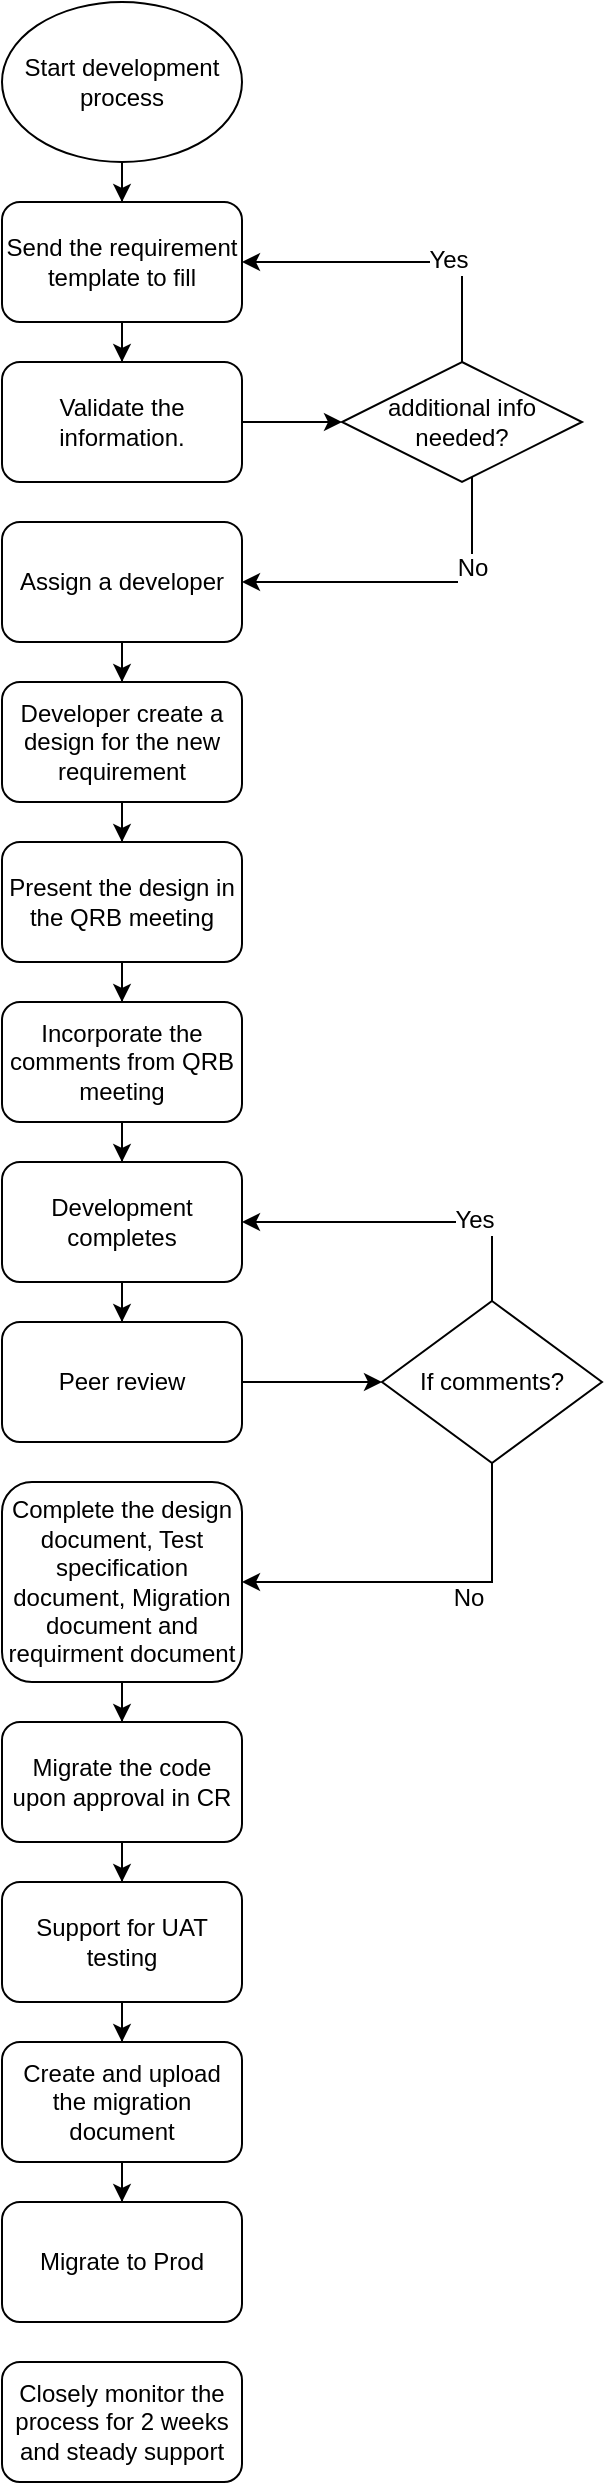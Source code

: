 <mxfile version="12.1.9" type="github" pages="1"><diagram id="2F4Vgn_Qf50d_zcA9LwF" name="Page-1"><mxGraphModel dx="1094" dy="333" grid="1" gridSize="10" guides="1" tooltips="1" connect="1" arrows="1" fold="1" page="1" pageScale="1" pageWidth="850" pageHeight="1100" math="0" shadow="0"><root><mxCell id="0"/><mxCell id="1" parent="0"/><mxCell id="jm8pgSAMJ3ptX99gXtk0-23" value="" style="edgeStyle=orthogonalEdgeStyle;rounded=0;orthogonalLoop=1;jettySize=auto;html=1;" edge="1" parent="1" source="jm8pgSAMJ3ptX99gXtk0-1" target="jm8pgSAMJ3ptX99gXtk0-2"><mxGeometry relative="1" as="geometry"/></mxCell><mxCell id="jm8pgSAMJ3ptX99gXtk0-1" value="Start development process" style="ellipse;whiteSpace=wrap;html=1;" vertex="1" parent="1"><mxGeometry x="320" y="30" width="120" height="80" as="geometry"/></mxCell><mxCell id="jm8pgSAMJ3ptX99gXtk0-29" style="edgeStyle=orthogonalEdgeStyle;rounded=0;orthogonalLoop=1;jettySize=auto;html=1;exitX=0.5;exitY=0;exitDx=0;exitDy=0;entryX=1;entryY=0.5;entryDx=0;entryDy=0;" edge="1" parent="1" source="jm8pgSAMJ3ptX99gXtk0-4" target="jm8pgSAMJ3ptX99gXtk0-2"><mxGeometry relative="1" as="geometry"><mxPoint x="480" y="150" as="sourcePoint"/></mxGeometry></mxCell><mxCell id="jm8pgSAMJ3ptX99gXtk0-33" value="Yes" style="text;html=1;resizable=0;points=[];align=center;verticalAlign=middle;labelBackgroundColor=#ffffff;" vertex="1" connectable="0" parent="jm8pgSAMJ3ptX99gXtk0-29"><mxGeometry x="-0.375" y="7" relative="1" as="geometry"><mxPoint x="-7" y="-8" as="offset"/></mxGeometry></mxCell><mxCell id="jm8pgSAMJ3ptX99gXtk0-31" value="" style="edgeStyle=orthogonalEdgeStyle;rounded=0;orthogonalLoop=1;jettySize=auto;html=1;" edge="1" parent="1" source="jm8pgSAMJ3ptX99gXtk0-2" target="jm8pgSAMJ3ptX99gXtk0-3"><mxGeometry relative="1" as="geometry"/></mxCell><mxCell id="jm8pgSAMJ3ptX99gXtk0-2" value="Send the requirement template to fill" style="rounded=1;whiteSpace=wrap;html=1;" vertex="1" parent="1"><mxGeometry x="320" y="130" width="120" height="60" as="geometry"/></mxCell><mxCell id="jm8pgSAMJ3ptX99gXtk0-3" value="Validate the information." style="rounded=1;whiteSpace=wrap;html=1;" vertex="1" parent="1"><mxGeometry x="320" y="210" width="120" height="60" as="geometry"/></mxCell><mxCell id="jm8pgSAMJ3ptX99gXtk0-30" style="edgeStyle=orthogonalEdgeStyle;rounded=0;orthogonalLoop=1;jettySize=auto;html=1;entryX=0;entryY=0.5;entryDx=0;entryDy=0;exitX=1;exitY=0.5;exitDx=0;exitDy=0;" edge="1" parent="1" source="jm8pgSAMJ3ptX99gXtk0-3" target="jm8pgSAMJ3ptX99gXtk0-4"><mxGeometry relative="1" as="geometry"><mxPoint x="555" y="240" as="targetPoint"/></mxGeometry></mxCell><mxCell id="jm8pgSAMJ3ptX99gXtk0-32" style="edgeStyle=orthogonalEdgeStyle;rounded=0;orthogonalLoop=1;jettySize=auto;html=1;entryX=1;entryY=0.5;entryDx=0;entryDy=0;" edge="1" parent="1" source="jm8pgSAMJ3ptX99gXtk0-4" target="jm8pgSAMJ3ptX99gXtk0-5"><mxGeometry relative="1" as="geometry"><Array as="points"><mxPoint x="555" y="320"/></Array></mxGeometry></mxCell><mxCell id="jm8pgSAMJ3ptX99gXtk0-34" value="No" style="text;html=1;resizable=0;points=[];align=center;verticalAlign=middle;labelBackgroundColor=#ffffff;" vertex="1" connectable="0" parent="jm8pgSAMJ3ptX99gXtk0-32"><mxGeometry x="-0.469" relative="1" as="geometry"><mxPoint y="1" as="offset"/></mxGeometry></mxCell><mxCell id="jm8pgSAMJ3ptX99gXtk0-4" value="&lt;span style=&quot;white-space: normal&quot;&gt;additional info needed?&lt;/span&gt;" style="rhombus;whiteSpace=wrap;html=1;" vertex="1" parent="1"><mxGeometry x="490" y="210" width="120" height="60" as="geometry"/></mxCell><mxCell id="jm8pgSAMJ3ptX99gXtk0-35" value="" style="edgeStyle=orthogonalEdgeStyle;rounded=0;orthogonalLoop=1;jettySize=auto;html=1;" edge="1" parent="1" source="jm8pgSAMJ3ptX99gXtk0-5" target="jm8pgSAMJ3ptX99gXtk0-6"><mxGeometry relative="1" as="geometry"/></mxCell><mxCell id="jm8pgSAMJ3ptX99gXtk0-5" value="Assign a developer" style="rounded=1;whiteSpace=wrap;html=1;" vertex="1" parent="1"><mxGeometry x="320" y="290" width="120" height="60" as="geometry"/></mxCell><mxCell id="jm8pgSAMJ3ptX99gXtk0-36" value="" style="edgeStyle=orthogonalEdgeStyle;rounded=0;orthogonalLoop=1;jettySize=auto;html=1;" edge="1" parent="1" source="jm8pgSAMJ3ptX99gXtk0-6" target="jm8pgSAMJ3ptX99gXtk0-7"><mxGeometry relative="1" as="geometry"/></mxCell><mxCell id="jm8pgSAMJ3ptX99gXtk0-6" value="Developer create a design for the new requirement" style="rounded=1;whiteSpace=wrap;html=1;" vertex="1" parent="1"><mxGeometry x="320" y="370" width="120" height="60" as="geometry"/></mxCell><mxCell id="jm8pgSAMJ3ptX99gXtk0-37" value="" style="edgeStyle=orthogonalEdgeStyle;rounded=0;orthogonalLoop=1;jettySize=auto;html=1;" edge="1" parent="1" source="jm8pgSAMJ3ptX99gXtk0-7" target="jm8pgSAMJ3ptX99gXtk0-8"><mxGeometry relative="1" as="geometry"/></mxCell><mxCell id="jm8pgSAMJ3ptX99gXtk0-7" value="Present the design in the QRB meeting" style="rounded=1;whiteSpace=wrap;html=1;" vertex="1" parent="1"><mxGeometry x="320" y="450" width="120" height="60" as="geometry"/></mxCell><mxCell id="jm8pgSAMJ3ptX99gXtk0-38" value="" style="edgeStyle=orthogonalEdgeStyle;rounded=0;orthogonalLoop=1;jettySize=auto;html=1;" edge="1" parent="1" source="jm8pgSAMJ3ptX99gXtk0-8" target="jm8pgSAMJ3ptX99gXtk0-9"><mxGeometry relative="1" as="geometry"/></mxCell><mxCell id="jm8pgSAMJ3ptX99gXtk0-8" value="Incorporate the comments from QRB meeting" style="rounded=1;whiteSpace=wrap;html=1;" vertex="1" parent="1"><mxGeometry x="320" y="530" width="120" height="60" as="geometry"/></mxCell><mxCell id="jm8pgSAMJ3ptX99gXtk0-39" value="" style="edgeStyle=orthogonalEdgeStyle;rounded=0;orthogonalLoop=1;jettySize=auto;html=1;" edge="1" parent="1" source="jm8pgSAMJ3ptX99gXtk0-9" target="jm8pgSAMJ3ptX99gXtk0-10"><mxGeometry relative="1" as="geometry"/></mxCell><mxCell id="jm8pgSAMJ3ptX99gXtk0-9" value="Development completes" style="rounded=1;whiteSpace=wrap;html=1;" vertex="1" parent="1"><mxGeometry x="320" y="610" width="120" height="60" as="geometry"/></mxCell><mxCell id="jm8pgSAMJ3ptX99gXtk0-40" style="edgeStyle=orthogonalEdgeStyle;rounded=0;orthogonalLoop=1;jettySize=auto;html=1;entryX=0;entryY=0.5;entryDx=0;entryDy=0;" edge="1" parent="1" source="jm8pgSAMJ3ptX99gXtk0-10" target="jm8pgSAMJ3ptX99gXtk0-18"><mxGeometry relative="1" as="geometry"/></mxCell><mxCell id="jm8pgSAMJ3ptX99gXtk0-10" value="Peer review" style="rounded=1;whiteSpace=wrap;html=1;" vertex="1" parent="1"><mxGeometry x="320" y="690" width="120" height="60" as="geometry"/></mxCell><mxCell id="jm8pgSAMJ3ptX99gXtk0-45" value="" style="edgeStyle=orthogonalEdgeStyle;rounded=0;orthogonalLoop=1;jettySize=auto;html=1;" edge="1" parent="1" source="jm8pgSAMJ3ptX99gXtk0-12" target="jm8pgSAMJ3ptX99gXtk0-13"><mxGeometry relative="1" as="geometry"/></mxCell><mxCell id="jm8pgSAMJ3ptX99gXtk0-12" value="Complete the design document, Test specification document, Migration document and requirment document" style="rounded=1;whiteSpace=wrap;html=1;" vertex="1" parent="1"><mxGeometry x="320" y="770" width="120" height="100" as="geometry"/></mxCell><mxCell id="jm8pgSAMJ3ptX99gXtk0-46" value="" style="edgeStyle=orthogonalEdgeStyle;rounded=0;orthogonalLoop=1;jettySize=auto;html=1;" edge="1" parent="1" source="jm8pgSAMJ3ptX99gXtk0-13" target="jm8pgSAMJ3ptX99gXtk0-14"><mxGeometry relative="1" as="geometry"/></mxCell><mxCell id="jm8pgSAMJ3ptX99gXtk0-13" value="Migrate the code upon approval in CR" style="rounded=1;whiteSpace=wrap;html=1;" vertex="1" parent="1"><mxGeometry x="320" y="890" width="120" height="60" as="geometry"/></mxCell><mxCell id="jm8pgSAMJ3ptX99gXtk0-47" value="" style="edgeStyle=orthogonalEdgeStyle;rounded=0;orthogonalLoop=1;jettySize=auto;html=1;" edge="1" parent="1" source="jm8pgSAMJ3ptX99gXtk0-14" target="jm8pgSAMJ3ptX99gXtk0-15"><mxGeometry relative="1" as="geometry"/></mxCell><mxCell id="jm8pgSAMJ3ptX99gXtk0-14" value="Support for UAT testing" style="rounded=1;whiteSpace=wrap;html=1;" vertex="1" parent="1"><mxGeometry x="320" y="970" width="120" height="60" as="geometry"/></mxCell><mxCell id="jm8pgSAMJ3ptX99gXtk0-48" value="" style="edgeStyle=orthogonalEdgeStyle;rounded=0;orthogonalLoop=1;jettySize=auto;html=1;" edge="1" parent="1" source="jm8pgSAMJ3ptX99gXtk0-15" target="jm8pgSAMJ3ptX99gXtk0-16"><mxGeometry relative="1" as="geometry"/></mxCell><mxCell id="jm8pgSAMJ3ptX99gXtk0-15" value="Create and upload the migration document" style="rounded=1;whiteSpace=wrap;html=1;" vertex="1" parent="1"><mxGeometry x="320" y="1050" width="120" height="60" as="geometry"/></mxCell><mxCell id="jm8pgSAMJ3ptX99gXtk0-16" value="Migrate to Prod" style="rounded=1;whiteSpace=wrap;html=1;" vertex="1" parent="1"><mxGeometry x="320" y="1130" width="120" height="60" as="geometry"/></mxCell><mxCell id="jm8pgSAMJ3ptX99gXtk0-17" value="Closely monitor the process for 2 weeks and steady support" style="rounded=1;whiteSpace=wrap;html=1;" vertex="1" parent="1"><mxGeometry x="320" y="1210" width="120" height="60" as="geometry"/></mxCell><mxCell id="jm8pgSAMJ3ptX99gXtk0-41" style="edgeStyle=orthogonalEdgeStyle;rounded=0;orthogonalLoop=1;jettySize=auto;html=1;entryX=1;entryY=0.5;entryDx=0;entryDy=0;exitX=0.5;exitY=0;exitDx=0;exitDy=0;" edge="1" parent="1" source="jm8pgSAMJ3ptX99gXtk0-18" target="jm8pgSAMJ3ptX99gXtk0-9"><mxGeometry relative="1" as="geometry"><Array as="points"><mxPoint x="565" y="640"/></Array></mxGeometry></mxCell><mxCell id="jm8pgSAMJ3ptX99gXtk0-43" value="Yes" style="text;html=1;resizable=0;points=[];align=center;verticalAlign=middle;labelBackgroundColor=#ffffff;" vertex="1" connectable="0" parent="jm8pgSAMJ3ptX99gXtk0-41"><mxGeometry x="-0.515" y="9" relative="1" as="geometry"><mxPoint x="-9" y="-10" as="offset"/></mxGeometry></mxCell><mxCell id="jm8pgSAMJ3ptX99gXtk0-42" style="edgeStyle=orthogonalEdgeStyle;rounded=0;orthogonalLoop=1;jettySize=auto;html=1;entryX=1;entryY=0.5;entryDx=0;entryDy=0;exitX=0.5;exitY=1;exitDx=0;exitDy=0;" edge="1" parent="1" source="jm8pgSAMJ3ptX99gXtk0-18" target="jm8pgSAMJ3ptX99gXtk0-12"><mxGeometry relative="1" as="geometry"><Array as="points"><mxPoint x="565" y="820"/></Array></mxGeometry></mxCell><mxCell id="jm8pgSAMJ3ptX99gXtk0-44" value="No" style="text;html=1;resizable=0;points=[];align=center;verticalAlign=middle;labelBackgroundColor=#ffffff;" vertex="1" connectable="0" parent="jm8pgSAMJ3ptX99gXtk0-42"><mxGeometry x="-0.359" y="-6" relative="1" as="geometry"><mxPoint x="-6" y="8" as="offset"/></mxGeometry></mxCell><mxCell id="jm8pgSAMJ3ptX99gXtk0-18" value="If comments?" style="rhombus;whiteSpace=wrap;html=1;" vertex="1" parent="1"><mxGeometry x="510" y="679.5" width="110" height="81" as="geometry"/></mxCell></root></mxGraphModel></diagram></mxfile>